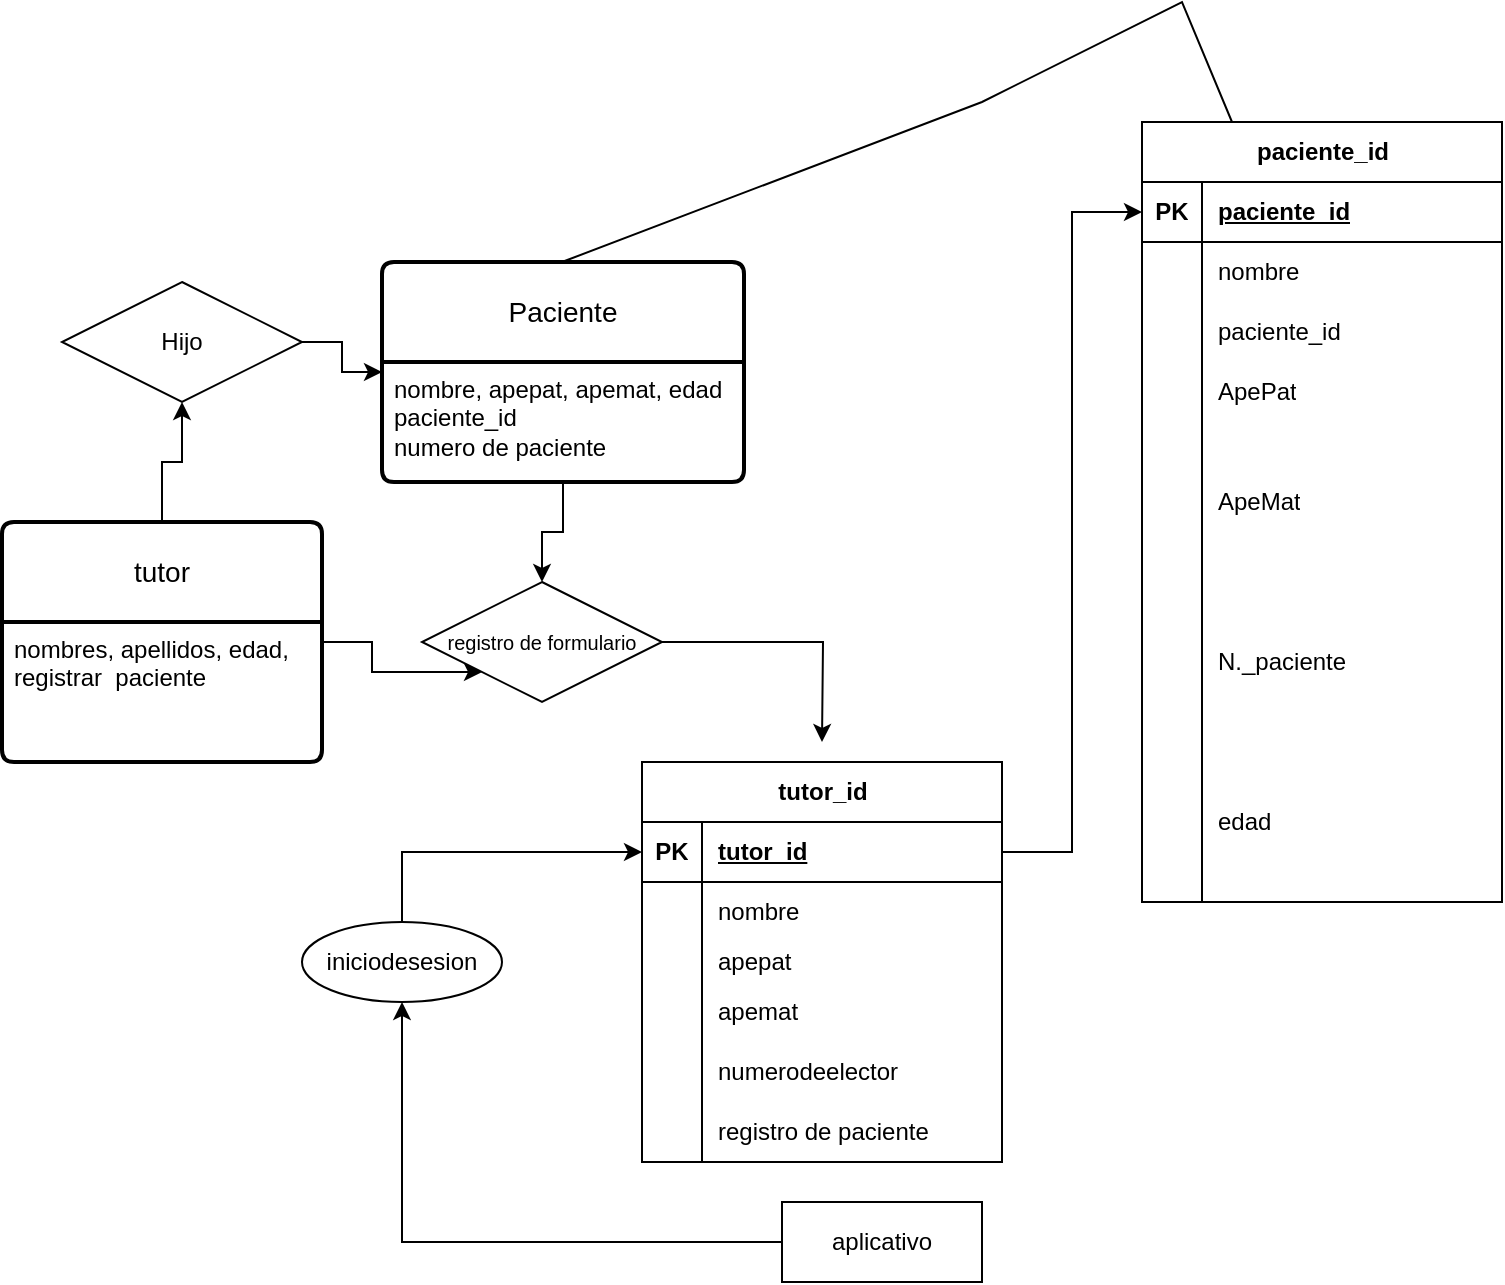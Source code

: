 <mxfile version="24.0.2" type="github">
  <diagram name="Page-1" id="jfjtu3CMIr-byCF-QGj6">
    <mxGraphModel dx="2350" dy="1966" grid="1" gridSize="10" guides="1" tooltips="1" connect="1" arrows="1" fold="1" page="1" pageScale="1" pageWidth="850" pageHeight="1100" math="0" shadow="0">
      <root>
        <mxCell id="0" />
        <mxCell id="1" parent="0" />
        <mxCell id="xKXq_c1ITxbvmf9jUbsN-9" value="paciente_id" style="shape=table;startSize=30;container=1;collapsible=1;childLayout=tableLayout;fixedRows=1;rowLines=0;fontStyle=1;align=center;resizeLast=1;html=1;" vertex="1" parent="1">
          <mxGeometry x="570" y="-220" width="180" height="390" as="geometry" />
        </mxCell>
        <mxCell id="xKXq_c1ITxbvmf9jUbsN-10" value="" style="shape=tableRow;horizontal=0;startSize=0;swimlaneHead=0;swimlaneBody=0;fillColor=none;collapsible=0;dropTarget=0;points=[[0,0.5],[1,0.5]];portConstraint=eastwest;top=0;left=0;right=0;bottom=1;" vertex="1" parent="xKXq_c1ITxbvmf9jUbsN-9">
          <mxGeometry y="30" width="180" height="30" as="geometry" />
        </mxCell>
        <mxCell id="xKXq_c1ITxbvmf9jUbsN-11" value="PK" style="shape=partialRectangle;connectable=0;fillColor=none;top=0;left=0;bottom=0;right=0;fontStyle=1;overflow=hidden;whiteSpace=wrap;html=1;" vertex="1" parent="xKXq_c1ITxbvmf9jUbsN-10">
          <mxGeometry width="30" height="30" as="geometry">
            <mxRectangle width="30" height="30" as="alternateBounds" />
          </mxGeometry>
        </mxCell>
        <mxCell id="xKXq_c1ITxbvmf9jUbsN-12" value="paciente_id" style="shape=partialRectangle;connectable=0;fillColor=none;top=0;left=0;bottom=0;right=0;align=left;spacingLeft=6;fontStyle=5;overflow=hidden;whiteSpace=wrap;html=1;" vertex="1" parent="xKXq_c1ITxbvmf9jUbsN-10">
          <mxGeometry x="30" width="150" height="30" as="geometry">
            <mxRectangle width="150" height="30" as="alternateBounds" />
          </mxGeometry>
        </mxCell>
        <mxCell id="xKXq_c1ITxbvmf9jUbsN-13" value="" style="shape=tableRow;horizontal=0;startSize=0;swimlaneHead=0;swimlaneBody=0;fillColor=none;collapsible=0;dropTarget=0;points=[[0,0.5],[1,0.5]];portConstraint=eastwest;top=0;left=0;right=0;bottom=0;" vertex="1" parent="xKXq_c1ITxbvmf9jUbsN-9">
          <mxGeometry y="60" width="180" height="30" as="geometry" />
        </mxCell>
        <mxCell id="xKXq_c1ITxbvmf9jUbsN-14" value="" style="shape=partialRectangle;connectable=0;fillColor=none;top=0;left=0;bottom=0;right=0;editable=1;overflow=hidden;whiteSpace=wrap;html=1;" vertex="1" parent="xKXq_c1ITxbvmf9jUbsN-13">
          <mxGeometry width="30" height="30" as="geometry">
            <mxRectangle width="30" height="30" as="alternateBounds" />
          </mxGeometry>
        </mxCell>
        <mxCell id="xKXq_c1ITxbvmf9jUbsN-15" value="nombre" style="shape=partialRectangle;connectable=0;fillColor=none;top=0;left=0;bottom=0;right=0;align=left;spacingLeft=6;overflow=hidden;whiteSpace=wrap;html=1;" vertex="1" parent="xKXq_c1ITxbvmf9jUbsN-13">
          <mxGeometry x="30" width="150" height="30" as="geometry">
            <mxRectangle width="150" height="30" as="alternateBounds" />
          </mxGeometry>
        </mxCell>
        <mxCell id="xKXq_c1ITxbvmf9jUbsN-16" value="" style="shape=tableRow;horizontal=0;startSize=0;swimlaneHead=0;swimlaneBody=0;fillColor=none;collapsible=0;dropTarget=0;points=[[0,0.5],[1,0.5]];portConstraint=eastwest;top=0;left=0;right=0;bottom=0;" vertex="1" parent="xKXq_c1ITxbvmf9jUbsN-9">
          <mxGeometry y="90" width="180" height="30" as="geometry" />
        </mxCell>
        <mxCell id="xKXq_c1ITxbvmf9jUbsN-17" value="" style="shape=partialRectangle;connectable=0;fillColor=none;top=0;left=0;bottom=0;right=0;editable=1;overflow=hidden;whiteSpace=wrap;html=1;" vertex="1" parent="xKXq_c1ITxbvmf9jUbsN-16">
          <mxGeometry width="30" height="30" as="geometry">
            <mxRectangle width="30" height="30" as="alternateBounds" />
          </mxGeometry>
        </mxCell>
        <mxCell id="xKXq_c1ITxbvmf9jUbsN-18" value="paciente_id" style="shape=partialRectangle;connectable=0;fillColor=none;top=0;left=0;bottom=0;right=0;align=left;spacingLeft=6;overflow=hidden;whiteSpace=wrap;html=1;" vertex="1" parent="xKXq_c1ITxbvmf9jUbsN-16">
          <mxGeometry x="30" width="150" height="30" as="geometry">
            <mxRectangle width="150" height="30" as="alternateBounds" />
          </mxGeometry>
        </mxCell>
        <mxCell id="xKXq_c1ITxbvmf9jUbsN-19" value="" style="shape=tableRow;horizontal=0;startSize=0;swimlaneHead=0;swimlaneBody=0;fillColor=none;collapsible=0;dropTarget=0;points=[[0,0.5],[1,0.5]];portConstraint=eastwest;top=0;left=0;right=0;bottom=0;" vertex="1" parent="xKXq_c1ITxbvmf9jUbsN-9">
          <mxGeometry y="120" width="180" height="30" as="geometry" />
        </mxCell>
        <mxCell id="xKXq_c1ITxbvmf9jUbsN-20" value="" style="shape=partialRectangle;connectable=0;fillColor=none;top=0;left=0;bottom=0;right=0;editable=1;overflow=hidden;whiteSpace=wrap;html=1;" vertex="1" parent="xKXq_c1ITxbvmf9jUbsN-19">
          <mxGeometry width="30" height="30" as="geometry">
            <mxRectangle width="30" height="30" as="alternateBounds" />
          </mxGeometry>
        </mxCell>
        <mxCell id="xKXq_c1ITxbvmf9jUbsN-21" value="&lt;div&gt;ApePat&lt;/div&gt;" style="shape=partialRectangle;connectable=0;fillColor=none;top=0;left=0;bottom=0;right=0;align=left;spacingLeft=6;overflow=hidden;whiteSpace=wrap;html=1;" vertex="1" parent="xKXq_c1ITxbvmf9jUbsN-19">
          <mxGeometry x="30" width="150" height="30" as="geometry">
            <mxRectangle width="150" height="30" as="alternateBounds" />
          </mxGeometry>
        </mxCell>
        <mxCell id="xKXq_c1ITxbvmf9jUbsN-22" value="" style="shape=tableRow;horizontal=0;startSize=0;swimlaneHead=0;swimlaneBody=0;fillColor=none;collapsible=0;dropTarget=0;points=[[0,0.5],[1,0.5]];portConstraint=eastwest;top=0;left=0;right=0;bottom=0;" vertex="1" parent="xKXq_c1ITxbvmf9jUbsN-9">
          <mxGeometry y="150" width="180" height="80" as="geometry" />
        </mxCell>
        <mxCell id="xKXq_c1ITxbvmf9jUbsN-23" value="&lt;span style=&quot;white-space: pre;&quot;&gt;&#x9;&lt;/span&gt;" style="shape=partialRectangle;connectable=0;fillColor=none;top=0;left=0;bottom=0;right=0;editable=1;overflow=hidden;whiteSpace=wrap;html=1;" vertex="1" parent="xKXq_c1ITxbvmf9jUbsN-22">
          <mxGeometry width="30" height="80" as="geometry">
            <mxRectangle width="30" height="80" as="alternateBounds" />
          </mxGeometry>
        </mxCell>
        <mxCell id="xKXq_c1ITxbvmf9jUbsN-24" value="ApeMat" style="shape=partialRectangle;connectable=0;fillColor=none;top=0;left=0;bottom=0;right=0;align=left;spacingLeft=6;overflow=hidden;whiteSpace=wrap;html=1;" vertex="1" parent="xKXq_c1ITxbvmf9jUbsN-22">
          <mxGeometry x="30" width="150" height="80" as="geometry">
            <mxRectangle width="150" height="80" as="alternateBounds" />
          </mxGeometry>
        </mxCell>
        <mxCell id="xKXq_c1ITxbvmf9jUbsN-25" value="" style="shape=tableRow;horizontal=0;startSize=0;swimlaneHead=0;swimlaneBody=0;fillColor=none;collapsible=0;dropTarget=0;points=[[0,0.5],[1,0.5]];portConstraint=eastwest;top=0;left=0;right=0;bottom=0;" vertex="1" parent="xKXq_c1ITxbvmf9jUbsN-9">
          <mxGeometry y="230" width="180" height="80" as="geometry" />
        </mxCell>
        <mxCell id="xKXq_c1ITxbvmf9jUbsN-26" value="" style="shape=partialRectangle;connectable=0;fillColor=none;top=0;left=0;bottom=0;right=0;editable=1;overflow=hidden;whiteSpace=wrap;html=1;" vertex="1" parent="xKXq_c1ITxbvmf9jUbsN-25">
          <mxGeometry width="30" height="80" as="geometry">
            <mxRectangle width="30" height="80" as="alternateBounds" />
          </mxGeometry>
        </mxCell>
        <mxCell id="xKXq_c1ITxbvmf9jUbsN-27" value="N._paciente" style="shape=partialRectangle;connectable=0;fillColor=none;top=0;left=0;bottom=0;right=0;align=left;spacingLeft=6;overflow=hidden;whiteSpace=wrap;html=1;" vertex="1" parent="xKXq_c1ITxbvmf9jUbsN-25">
          <mxGeometry x="30" width="150" height="80" as="geometry">
            <mxRectangle width="150" height="80" as="alternateBounds" />
          </mxGeometry>
        </mxCell>
        <mxCell id="xKXq_c1ITxbvmf9jUbsN-28" value="" style="shape=tableRow;horizontal=0;startSize=0;swimlaneHead=0;swimlaneBody=0;fillColor=none;collapsible=0;dropTarget=0;points=[[0,0.5],[1,0.5]];portConstraint=eastwest;top=0;left=0;right=0;bottom=0;" vertex="1" parent="xKXq_c1ITxbvmf9jUbsN-9">
          <mxGeometry y="310" width="180" height="80" as="geometry" />
        </mxCell>
        <mxCell id="xKXq_c1ITxbvmf9jUbsN-29" value="" style="shape=partialRectangle;connectable=0;fillColor=none;top=0;left=0;bottom=0;right=0;editable=1;overflow=hidden;whiteSpace=wrap;html=1;" vertex="1" parent="xKXq_c1ITxbvmf9jUbsN-28">
          <mxGeometry width="30" height="80" as="geometry">
            <mxRectangle width="30" height="80" as="alternateBounds" />
          </mxGeometry>
        </mxCell>
        <mxCell id="xKXq_c1ITxbvmf9jUbsN-30" value="edad " style="shape=partialRectangle;connectable=0;fillColor=none;top=0;left=0;bottom=0;right=0;align=left;spacingLeft=6;overflow=hidden;whiteSpace=wrap;html=1;" vertex="1" parent="xKXq_c1ITxbvmf9jUbsN-28">
          <mxGeometry x="30" width="150" height="80" as="geometry">
            <mxRectangle width="150" height="80" as="alternateBounds" />
          </mxGeometry>
        </mxCell>
        <mxCell id="xKXq_c1ITxbvmf9jUbsN-31" value="Paciente" style="swimlane;childLayout=stackLayout;horizontal=1;startSize=50;horizontalStack=0;rounded=1;fontSize=14;fontStyle=0;strokeWidth=2;resizeParent=0;resizeLast=1;shadow=0;dashed=0;align=center;arcSize=4;whiteSpace=wrap;html=1;" vertex="1" parent="1">
          <mxGeometry x="190" y="-150" width="181" height="110" as="geometry" />
        </mxCell>
        <mxCell id="xKXq_c1ITxbvmf9jUbsN-32" value="&lt;div&gt;nombre, apepat, apemat, edad&lt;br&gt;&lt;/div&gt;&lt;div&gt;paciente_id&lt;/div&gt;&lt;div&gt;numero de paciente&lt;br&gt;&lt;/div&gt;" style="align=left;strokeColor=none;fillColor=none;spacingLeft=4;fontSize=12;verticalAlign=top;resizable=0;rotatable=0;part=1;html=1;" vertex="1" parent="xKXq_c1ITxbvmf9jUbsN-31">
          <mxGeometry y="50" width="181" height="60" as="geometry" />
        </mxCell>
        <mxCell id="xKXq_c1ITxbvmf9jUbsN-38" value="tutor_id" style="shape=table;startSize=30;container=1;collapsible=1;childLayout=tableLayout;fixedRows=1;rowLines=0;fontStyle=1;align=center;resizeLast=1;html=1;" vertex="1" parent="1">
          <mxGeometry x="320" y="100" width="180" height="200" as="geometry" />
        </mxCell>
        <mxCell id="xKXq_c1ITxbvmf9jUbsN-39" value="" style="shape=tableRow;horizontal=0;startSize=0;swimlaneHead=0;swimlaneBody=0;fillColor=none;collapsible=0;dropTarget=0;points=[[0,0.5],[1,0.5]];portConstraint=eastwest;top=0;left=0;right=0;bottom=1;" vertex="1" parent="xKXq_c1ITxbvmf9jUbsN-38">
          <mxGeometry y="30" width="180" height="30" as="geometry" />
        </mxCell>
        <mxCell id="xKXq_c1ITxbvmf9jUbsN-40" value="PK" style="shape=partialRectangle;connectable=0;fillColor=none;top=0;left=0;bottom=0;right=0;fontStyle=1;overflow=hidden;whiteSpace=wrap;html=1;" vertex="1" parent="xKXq_c1ITxbvmf9jUbsN-39">
          <mxGeometry width="30" height="30" as="geometry">
            <mxRectangle width="30" height="30" as="alternateBounds" />
          </mxGeometry>
        </mxCell>
        <mxCell id="xKXq_c1ITxbvmf9jUbsN-41" value="tutor_id" style="shape=partialRectangle;connectable=0;fillColor=none;top=0;left=0;bottom=0;right=0;align=left;spacingLeft=6;fontStyle=5;overflow=hidden;whiteSpace=wrap;html=1;" vertex="1" parent="xKXq_c1ITxbvmf9jUbsN-39">
          <mxGeometry x="30" width="150" height="30" as="geometry">
            <mxRectangle width="150" height="30" as="alternateBounds" />
          </mxGeometry>
        </mxCell>
        <mxCell id="xKXq_c1ITxbvmf9jUbsN-42" value="" style="shape=tableRow;horizontal=0;startSize=0;swimlaneHead=0;swimlaneBody=0;fillColor=none;collapsible=0;dropTarget=0;points=[[0,0.5],[1,0.5]];portConstraint=eastwest;top=0;left=0;right=0;bottom=0;" vertex="1" parent="xKXq_c1ITxbvmf9jUbsN-38">
          <mxGeometry y="60" width="180" height="30" as="geometry" />
        </mxCell>
        <mxCell id="xKXq_c1ITxbvmf9jUbsN-43" value="" style="shape=partialRectangle;connectable=0;fillColor=none;top=0;left=0;bottom=0;right=0;editable=1;overflow=hidden;whiteSpace=wrap;html=1;" vertex="1" parent="xKXq_c1ITxbvmf9jUbsN-42">
          <mxGeometry width="30" height="30" as="geometry">
            <mxRectangle width="30" height="30" as="alternateBounds" />
          </mxGeometry>
        </mxCell>
        <mxCell id="xKXq_c1ITxbvmf9jUbsN-44" value="nombre" style="shape=partialRectangle;connectable=0;fillColor=none;top=0;left=0;bottom=0;right=0;align=left;spacingLeft=6;overflow=hidden;whiteSpace=wrap;html=1;" vertex="1" parent="xKXq_c1ITxbvmf9jUbsN-42">
          <mxGeometry x="30" width="150" height="30" as="geometry">
            <mxRectangle width="150" height="30" as="alternateBounds" />
          </mxGeometry>
        </mxCell>
        <mxCell id="xKXq_c1ITxbvmf9jUbsN-45" value="" style="shape=tableRow;horizontal=0;startSize=0;swimlaneHead=0;swimlaneBody=0;fillColor=none;collapsible=0;dropTarget=0;points=[[0,0.5],[1,0.5]];portConstraint=eastwest;top=0;left=0;right=0;bottom=0;" vertex="1" parent="xKXq_c1ITxbvmf9jUbsN-38">
          <mxGeometry y="90" width="180" height="20" as="geometry" />
        </mxCell>
        <mxCell id="xKXq_c1ITxbvmf9jUbsN-46" value="" style="shape=partialRectangle;connectable=0;fillColor=none;top=0;left=0;bottom=0;right=0;editable=1;overflow=hidden;whiteSpace=wrap;html=1;" vertex="1" parent="xKXq_c1ITxbvmf9jUbsN-45">
          <mxGeometry width="30" height="20" as="geometry">
            <mxRectangle width="30" height="20" as="alternateBounds" />
          </mxGeometry>
        </mxCell>
        <mxCell id="xKXq_c1ITxbvmf9jUbsN-47" value="&lt;div&gt;apepat&lt;/div&gt;" style="shape=partialRectangle;connectable=0;fillColor=none;top=0;left=0;bottom=0;right=0;align=left;spacingLeft=6;overflow=hidden;whiteSpace=wrap;html=1;" vertex="1" parent="xKXq_c1ITxbvmf9jUbsN-45">
          <mxGeometry x="30" width="150" height="20" as="geometry">
            <mxRectangle width="150" height="20" as="alternateBounds" />
          </mxGeometry>
        </mxCell>
        <mxCell id="xKXq_c1ITxbvmf9jUbsN-48" value="" style="shape=tableRow;horizontal=0;startSize=0;swimlaneHead=0;swimlaneBody=0;fillColor=none;collapsible=0;dropTarget=0;points=[[0,0.5],[1,0.5]];portConstraint=eastwest;top=0;left=0;right=0;bottom=0;" vertex="1" parent="xKXq_c1ITxbvmf9jUbsN-38">
          <mxGeometry y="110" width="180" height="30" as="geometry" />
        </mxCell>
        <mxCell id="xKXq_c1ITxbvmf9jUbsN-49" value="" style="shape=partialRectangle;connectable=0;fillColor=none;top=0;left=0;bottom=0;right=0;editable=1;overflow=hidden;whiteSpace=wrap;html=1;" vertex="1" parent="xKXq_c1ITxbvmf9jUbsN-48">
          <mxGeometry width="30" height="30" as="geometry">
            <mxRectangle width="30" height="30" as="alternateBounds" />
          </mxGeometry>
        </mxCell>
        <mxCell id="xKXq_c1ITxbvmf9jUbsN-50" value="apemat" style="shape=partialRectangle;connectable=0;fillColor=none;top=0;left=0;bottom=0;right=0;align=left;spacingLeft=6;overflow=hidden;whiteSpace=wrap;html=1;" vertex="1" parent="xKXq_c1ITxbvmf9jUbsN-48">
          <mxGeometry x="30" width="150" height="30" as="geometry">
            <mxRectangle width="150" height="30" as="alternateBounds" />
          </mxGeometry>
        </mxCell>
        <mxCell id="xKXq_c1ITxbvmf9jUbsN-64" value="" style="shape=tableRow;horizontal=0;startSize=0;swimlaneHead=0;swimlaneBody=0;fillColor=none;collapsible=0;dropTarget=0;points=[[0,0.5],[1,0.5]];portConstraint=eastwest;top=0;left=0;right=0;bottom=0;" vertex="1" parent="xKXq_c1ITxbvmf9jUbsN-38">
          <mxGeometry y="140" width="180" height="30" as="geometry" />
        </mxCell>
        <mxCell id="xKXq_c1ITxbvmf9jUbsN-65" value="" style="shape=partialRectangle;connectable=0;fillColor=none;top=0;left=0;bottom=0;right=0;editable=1;overflow=hidden;whiteSpace=wrap;html=1;" vertex="1" parent="xKXq_c1ITxbvmf9jUbsN-64">
          <mxGeometry width="30" height="30" as="geometry">
            <mxRectangle width="30" height="30" as="alternateBounds" />
          </mxGeometry>
        </mxCell>
        <mxCell id="xKXq_c1ITxbvmf9jUbsN-66" value="numerodeelector" style="shape=partialRectangle;connectable=0;fillColor=none;top=0;left=0;bottom=0;right=0;align=left;spacingLeft=6;overflow=hidden;whiteSpace=wrap;html=1;" vertex="1" parent="xKXq_c1ITxbvmf9jUbsN-64">
          <mxGeometry x="30" width="150" height="30" as="geometry">
            <mxRectangle width="150" height="30" as="alternateBounds" />
          </mxGeometry>
        </mxCell>
        <mxCell id="xKXq_c1ITxbvmf9jUbsN-67" value="" style="shape=tableRow;horizontal=0;startSize=0;swimlaneHead=0;swimlaneBody=0;fillColor=none;collapsible=0;dropTarget=0;points=[[0,0.5],[1,0.5]];portConstraint=eastwest;top=0;left=0;right=0;bottom=0;" vertex="1" parent="xKXq_c1ITxbvmf9jUbsN-38">
          <mxGeometry y="170" width="180" height="30" as="geometry" />
        </mxCell>
        <mxCell id="xKXq_c1ITxbvmf9jUbsN-68" value="" style="shape=partialRectangle;connectable=0;fillColor=none;top=0;left=0;bottom=0;right=0;editable=1;overflow=hidden;whiteSpace=wrap;html=1;" vertex="1" parent="xKXq_c1ITxbvmf9jUbsN-67">
          <mxGeometry width="30" height="30" as="geometry">
            <mxRectangle width="30" height="30" as="alternateBounds" />
          </mxGeometry>
        </mxCell>
        <mxCell id="xKXq_c1ITxbvmf9jUbsN-69" value="registro de paciente" style="shape=partialRectangle;connectable=0;fillColor=none;top=0;left=0;bottom=0;right=0;align=left;spacingLeft=6;overflow=hidden;whiteSpace=wrap;html=1;" vertex="1" parent="xKXq_c1ITxbvmf9jUbsN-67">
          <mxGeometry x="30" width="150" height="30" as="geometry">
            <mxRectangle width="150" height="30" as="alternateBounds" />
          </mxGeometry>
        </mxCell>
        <mxCell id="xKXq_c1ITxbvmf9jUbsN-79" value="" style="edgeStyle=orthogonalEdgeStyle;rounded=0;orthogonalLoop=1;jettySize=auto;html=1;" edge="1" parent="1" source="xKXq_c1ITxbvmf9jUbsN-70" target="xKXq_c1ITxbvmf9jUbsN-78">
          <mxGeometry relative="1" as="geometry" />
        </mxCell>
        <mxCell id="xKXq_c1ITxbvmf9jUbsN-92" style="edgeStyle=orthogonalEdgeStyle;rounded=0;orthogonalLoop=1;jettySize=auto;html=1;entryX=0;entryY=1;entryDx=0;entryDy=0;" edge="1" parent="1" source="xKXq_c1ITxbvmf9jUbsN-70" target="xKXq_c1ITxbvmf9jUbsN-91">
          <mxGeometry relative="1" as="geometry" />
        </mxCell>
        <mxCell id="xKXq_c1ITxbvmf9jUbsN-70" value="tutor" style="swimlane;childLayout=stackLayout;horizontal=1;startSize=50;horizontalStack=0;rounded=1;fontSize=14;fontStyle=0;strokeWidth=2;resizeParent=0;resizeLast=1;shadow=0;dashed=0;align=center;arcSize=4;whiteSpace=wrap;html=1;" vertex="1" parent="1">
          <mxGeometry y="-20" width="160" height="120" as="geometry" />
        </mxCell>
        <mxCell id="xKXq_c1ITxbvmf9jUbsN-71" value="&lt;div&gt;nombres, apellidos, edad,&lt;/div&gt;&lt;div&gt;registrar&amp;nbsp; paciente&lt;br&gt;&lt;/div&gt;" style="align=left;strokeColor=none;fillColor=none;spacingLeft=4;fontSize=12;verticalAlign=top;resizable=0;rotatable=0;part=1;html=1;" vertex="1" parent="xKXq_c1ITxbvmf9jUbsN-70">
          <mxGeometry y="50" width="160" height="70" as="geometry" />
        </mxCell>
        <mxCell id="xKXq_c1ITxbvmf9jUbsN-80" style="edgeStyle=orthogonalEdgeStyle;rounded=0;orthogonalLoop=1;jettySize=auto;html=1;" edge="1" parent="1" source="xKXq_c1ITxbvmf9jUbsN-78" target="xKXq_c1ITxbvmf9jUbsN-31">
          <mxGeometry relative="1" as="geometry" />
        </mxCell>
        <mxCell id="xKXq_c1ITxbvmf9jUbsN-78" value="Hijo" style="shape=rhombus;perimeter=rhombusPerimeter;whiteSpace=wrap;html=1;align=center;" vertex="1" parent="1">
          <mxGeometry x="30" y="-140" width="120" height="60" as="geometry" />
        </mxCell>
        <mxCell id="xKXq_c1ITxbvmf9jUbsN-88" style="edgeStyle=orthogonalEdgeStyle;rounded=0;orthogonalLoop=1;jettySize=auto;html=1;entryX=0;entryY=0.5;entryDx=0;entryDy=0;" edge="1" parent="1" source="xKXq_c1ITxbvmf9jUbsN-84" target="xKXq_c1ITxbvmf9jUbsN-39">
          <mxGeometry relative="1" as="geometry" />
        </mxCell>
        <mxCell id="xKXq_c1ITxbvmf9jUbsN-84" value="iniciodesesion" style="ellipse;whiteSpace=wrap;html=1;align=center;" vertex="1" parent="1">
          <mxGeometry x="150" y="180" width="100" height="40" as="geometry" />
        </mxCell>
        <mxCell id="xKXq_c1ITxbvmf9jUbsN-87" style="edgeStyle=orthogonalEdgeStyle;rounded=0;orthogonalLoop=1;jettySize=auto;html=1;entryX=0.5;entryY=1;entryDx=0;entryDy=0;" edge="1" parent="1" source="xKXq_c1ITxbvmf9jUbsN-86" target="xKXq_c1ITxbvmf9jUbsN-84">
          <mxGeometry relative="1" as="geometry" />
        </mxCell>
        <mxCell id="xKXq_c1ITxbvmf9jUbsN-86" value="aplicativo" style="whiteSpace=wrap;html=1;align=center;" vertex="1" parent="1">
          <mxGeometry x="390" y="320" width="100" height="40" as="geometry" />
        </mxCell>
        <mxCell id="xKXq_c1ITxbvmf9jUbsN-94" style="edgeStyle=orthogonalEdgeStyle;rounded=0;orthogonalLoop=1;jettySize=auto;html=1;" edge="1" parent="1" source="xKXq_c1ITxbvmf9jUbsN-91">
          <mxGeometry relative="1" as="geometry">
            <mxPoint x="410" y="90" as="targetPoint" />
          </mxGeometry>
        </mxCell>
        <mxCell id="xKXq_c1ITxbvmf9jUbsN-91" value="&lt;div&gt;&lt;font style=&quot;font-size: 10px;&quot;&gt;registro de formulario&lt;/font&gt;&lt;/div&gt;" style="shape=rhombus;perimeter=rhombusPerimeter;whiteSpace=wrap;html=1;align=center;" vertex="1" parent="1">
          <mxGeometry x="210" y="10" width="120" height="60" as="geometry" />
        </mxCell>
        <mxCell id="xKXq_c1ITxbvmf9jUbsN-93" value="" style="edgeStyle=orthogonalEdgeStyle;rounded=0;orthogonalLoop=1;jettySize=auto;html=1;" edge="1" parent="1" source="xKXq_c1ITxbvmf9jUbsN-32" target="xKXq_c1ITxbvmf9jUbsN-91">
          <mxGeometry relative="1" as="geometry" />
        </mxCell>
        <mxCell id="xKXq_c1ITxbvmf9jUbsN-95" style="edgeStyle=orthogonalEdgeStyle;rounded=0;orthogonalLoop=1;jettySize=auto;html=1;" edge="1" parent="1" source="xKXq_c1ITxbvmf9jUbsN-39" target="xKXq_c1ITxbvmf9jUbsN-10">
          <mxGeometry relative="1" as="geometry" />
        </mxCell>
        <mxCell id="xKXq_c1ITxbvmf9jUbsN-100" value="" style="endArrow=none;html=1;rounded=0;entryX=0.25;entryY=0;entryDx=0;entryDy=0;" edge="1" parent="1" target="xKXq_c1ITxbvmf9jUbsN-9">
          <mxGeometry width="50" height="50" relative="1" as="geometry">
            <mxPoint x="280" y="-150" as="sourcePoint" />
            <mxPoint x="640" y="-230" as="targetPoint" />
            <Array as="points">
              <mxPoint x="490" y="-230" />
              <mxPoint x="590" y="-280" />
            </Array>
          </mxGeometry>
        </mxCell>
      </root>
    </mxGraphModel>
  </diagram>
</mxfile>
